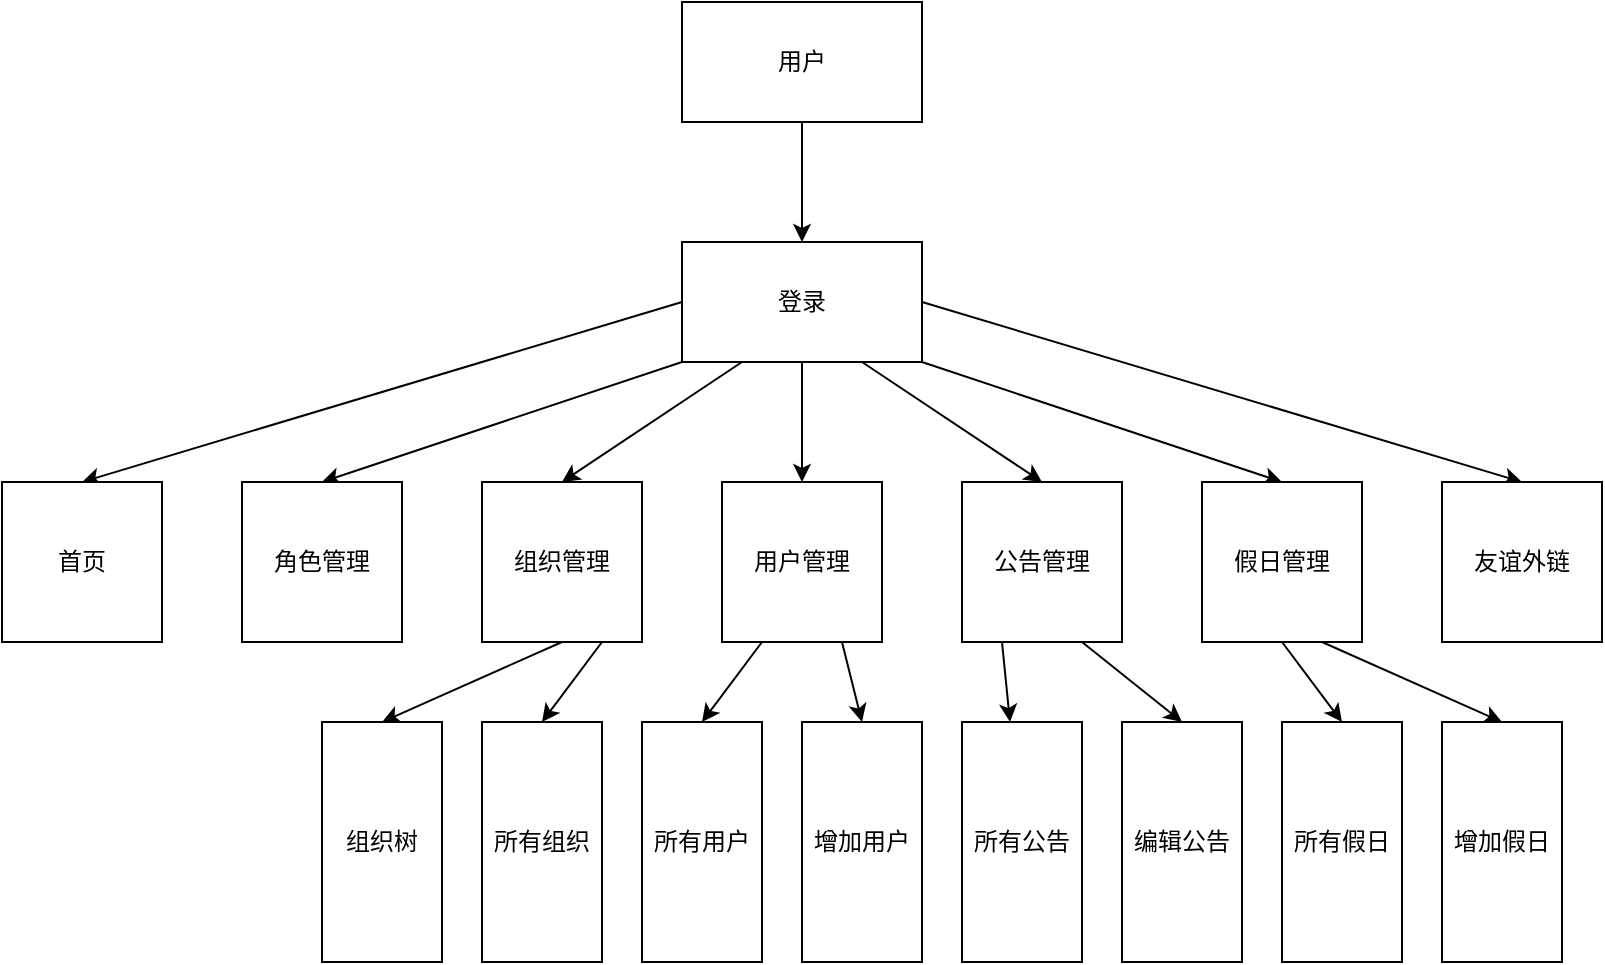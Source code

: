 <mxfile>
    <diagram id="T3hwW0xnM1jzukpMHrQG" name="第 1 页">
        <mxGraphModel dx="1272" dy="575" grid="1" gridSize="10" guides="1" tooltips="1" connect="1" arrows="1" fold="1" page="1" pageScale="1" pageWidth="827" pageHeight="1169" math="0" shadow="0">
            <root>
                <mxCell id="0"/>
                <mxCell id="1" parent="0"/>
                <mxCell id="27" style="edgeStyle=none;html=1;exitX=0.5;exitY=1;exitDx=0;exitDy=0;" edge="1" parent="1" source="2" target="3">
                    <mxGeometry relative="1" as="geometry"/>
                </mxCell>
                <mxCell id="2" value="用户" style="rounded=0;whiteSpace=wrap;html=1;" vertex="1" parent="1">
                    <mxGeometry x="500" y="80" width="120" height="60" as="geometry"/>
                </mxCell>
                <mxCell id="28" style="edgeStyle=none;html=1;exitX=0.5;exitY=1;exitDx=0;exitDy=0;entryX=0.5;entryY=0;entryDx=0;entryDy=0;" edge="1" parent="1" source="3" target="7">
                    <mxGeometry relative="1" as="geometry"/>
                </mxCell>
                <mxCell id="29" style="edgeStyle=none;html=1;exitX=0.25;exitY=1;exitDx=0;exitDy=0;entryX=0.5;entryY=0;entryDx=0;entryDy=0;" edge="1" parent="1" source="3" target="6">
                    <mxGeometry relative="1" as="geometry"/>
                </mxCell>
                <mxCell id="30" style="edgeStyle=none;html=1;exitX=0;exitY=1;exitDx=0;exitDy=0;entryX=0.5;entryY=0;entryDx=0;entryDy=0;" edge="1" parent="1" source="3" target="5">
                    <mxGeometry relative="1" as="geometry"/>
                </mxCell>
                <mxCell id="31" style="edgeStyle=none;html=1;exitX=0;exitY=0.5;exitDx=0;exitDy=0;entryX=0.5;entryY=0;entryDx=0;entryDy=0;" edge="1" parent="1" source="3" target="4">
                    <mxGeometry relative="1" as="geometry"/>
                </mxCell>
                <mxCell id="32" style="edgeStyle=none;html=1;exitX=0.75;exitY=1;exitDx=0;exitDy=0;entryX=0.5;entryY=0;entryDx=0;entryDy=0;" edge="1" parent="1" source="3" target="8">
                    <mxGeometry relative="1" as="geometry"/>
                </mxCell>
                <mxCell id="33" style="edgeStyle=none;html=1;exitX=1;exitY=1;exitDx=0;exitDy=0;entryX=0.5;entryY=0;entryDx=0;entryDy=0;" edge="1" parent="1" source="3" target="9">
                    <mxGeometry relative="1" as="geometry"/>
                </mxCell>
                <mxCell id="34" style="edgeStyle=none;html=1;exitX=1;exitY=0.5;exitDx=0;exitDy=0;entryX=0.5;entryY=0;entryDx=0;entryDy=0;" edge="1" parent="1" source="3" target="10">
                    <mxGeometry relative="1" as="geometry"/>
                </mxCell>
                <mxCell id="3" value="登录" style="rounded=0;whiteSpace=wrap;html=1;" vertex="1" parent="1">
                    <mxGeometry x="500" y="200" width="120" height="60" as="geometry"/>
                </mxCell>
                <mxCell id="4" value="首页" style="whiteSpace=wrap;html=1;aspect=fixed;" vertex="1" parent="1">
                    <mxGeometry x="160" y="320" width="80" height="80" as="geometry"/>
                </mxCell>
                <mxCell id="5" value="角色管理" style="whiteSpace=wrap;html=1;aspect=fixed;" vertex="1" parent="1">
                    <mxGeometry x="280" y="320" width="80" height="80" as="geometry"/>
                </mxCell>
                <mxCell id="35" style="edgeStyle=none;html=1;exitX=0.5;exitY=1;exitDx=0;exitDy=0;entryX=0;entryY=0.5;entryDx=0;entryDy=0;" edge="1" parent="1" source="6" target="15">
                    <mxGeometry relative="1" as="geometry"/>
                </mxCell>
                <mxCell id="36" style="edgeStyle=none;html=1;exitX=0.75;exitY=1;exitDx=0;exitDy=0;entryX=0;entryY=0.5;entryDx=0;entryDy=0;" edge="1" parent="1" source="6" target="16">
                    <mxGeometry relative="1" as="geometry"/>
                </mxCell>
                <mxCell id="6" value="组织管理" style="whiteSpace=wrap;html=1;aspect=fixed;" vertex="1" parent="1">
                    <mxGeometry x="400" y="320" width="80" height="80" as="geometry"/>
                </mxCell>
                <mxCell id="37" style="edgeStyle=none;html=1;exitX=0.25;exitY=1;exitDx=0;exitDy=0;entryX=0;entryY=0.5;entryDx=0;entryDy=0;" edge="1" parent="1" source="7" target="17">
                    <mxGeometry relative="1" as="geometry"/>
                </mxCell>
                <mxCell id="38" style="edgeStyle=none;html=1;exitX=0.75;exitY=1;exitDx=0;exitDy=0;entryX=0;entryY=0.5;entryDx=0;entryDy=0;" edge="1" parent="1" source="7" target="18">
                    <mxGeometry relative="1" as="geometry"/>
                </mxCell>
                <mxCell id="7" value="用户管理" style="whiteSpace=wrap;html=1;aspect=fixed;" vertex="1" parent="1">
                    <mxGeometry x="520" y="320" width="80" height="80" as="geometry"/>
                </mxCell>
                <mxCell id="39" style="edgeStyle=none;html=1;exitX=0.25;exitY=1;exitDx=0;exitDy=0;" edge="1" parent="1" source="8" target="19">
                    <mxGeometry relative="1" as="geometry"/>
                </mxCell>
                <mxCell id="40" style="edgeStyle=none;html=1;exitX=0.75;exitY=1;exitDx=0;exitDy=0;entryX=0;entryY=0.5;entryDx=0;entryDy=0;" edge="1" parent="1" source="8" target="23">
                    <mxGeometry relative="1" as="geometry"/>
                </mxCell>
                <mxCell id="8" value="公告管理" style="whiteSpace=wrap;html=1;aspect=fixed;" vertex="1" parent="1">
                    <mxGeometry x="640" y="320" width="80" height="80" as="geometry"/>
                </mxCell>
                <mxCell id="41" style="edgeStyle=none;html=1;exitX=0.5;exitY=1;exitDx=0;exitDy=0;entryX=0;entryY=0.5;entryDx=0;entryDy=0;" edge="1" parent="1" source="9" target="20">
                    <mxGeometry relative="1" as="geometry"/>
                </mxCell>
                <mxCell id="42" style="edgeStyle=none;html=1;exitX=0.75;exitY=1;exitDx=0;exitDy=0;entryX=0;entryY=0.5;entryDx=0;entryDy=0;" edge="1" parent="1" source="9" target="22">
                    <mxGeometry relative="1" as="geometry"/>
                </mxCell>
                <mxCell id="9" value="假日管理" style="whiteSpace=wrap;html=1;aspect=fixed;" vertex="1" parent="1">
                    <mxGeometry x="760" y="320" width="80" height="80" as="geometry"/>
                </mxCell>
                <mxCell id="10" value="友谊外链" style="whiteSpace=wrap;html=1;aspect=fixed;" vertex="1" parent="1">
                    <mxGeometry x="880" y="320" width="80" height="80" as="geometry"/>
                </mxCell>
                <mxCell id="15" value="组织树" style="rounded=0;whiteSpace=wrap;html=1;direction=south;" vertex="1" parent="1">
                    <mxGeometry x="320" y="440" width="60" height="120" as="geometry"/>
                </mxCell>
                <mxCell id="16" value="所有组织" style="rounded=0;whiteSpace=wrap;html=1;direction=south;" vertex="1" parent="1">
                    <mxGeometry x="400" y="440" width="60" height="120" as="geometry"/>
                </mxCell>
                <mxCell id="17" value="所有用户" style="rounded=0;whiteSpace=wrap;html=1;direction=south;" vertex="1" parent="1">
                    <mxGeometry x="480" y="440" width="60" height="120" as="geometry"/>
                </mxCell>
                <mxCell id="18" value="增加用户" style="rounded=0;whiteSpace=wrap;html=1;direction=south;" vertex="1" parent="1">
                    <mxGeometry x="560" y="440" width="60" height="120" as="geometry"/>
                </mxCell>
                <mxCell id="19" value="所有公告" style="rounded=0;whiteSpace=wrap;html=1;direction=south;" vertex="1" parent="1">
                    <mxGeometry x="640" y="440" width="60" height="120" as="geometry"/>
                </mxCell>
                <mxCell id="20" value="所有假日" style="rounded=0;whiteSpace=wrap;html=1;direction=south;" vertex="1" parent="1">
                    <mxGeometry x="800" y="440" width="60" height="120" as="geometry"/>
                </mxCell>
                <mxCell id="22" value="增加假日" style="rounded=0;whiteSpace=wrap;html=1;direction=south;" vertex="1" parent="1">
                    <mxGeometry x="880" y="440" width="60" height="120" as="geometry"/>
                </mxCell>
                <mxCell id="23" value="编辑公告" style="rounded=0;whiteSpace=wrap;html=1;direction=south;" vertex="1" parent="1">
                    <mxGeometry x="720" y="440" width="60" height="120" as="geometry"/>
                </mxCell>
            </root>
        </mxGraphModel>
    </diagram>
</mxfile>